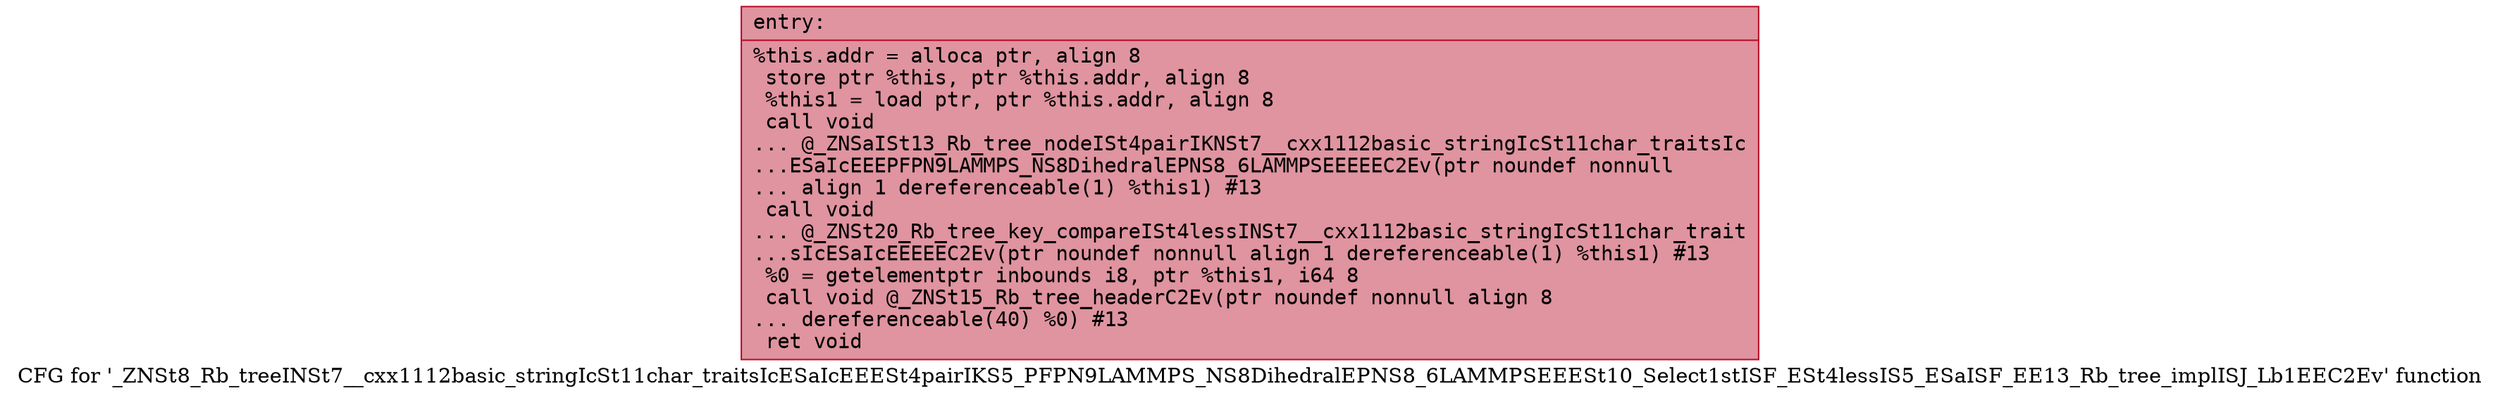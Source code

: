 digraph "CFG for '_ZNSt8_Rb_treeINSt7__cxx1112basic_stringIcSt11char_traitsIcESaIcEEESt4pairIKS5_PFPN9LAMMPS_NS8DihedralEPNS8_6LAMMPSEEESt10_Select1stISF_ESt4lessIS5_ESaISF_EE13_Rb_tree_implISJ_Lb1EEC2Ev' function" {
	label="CFG for '_ZNSt8_Rb_treeINSt7__cxx1112basic_stringIcSt11char_traitsIcESaIcEEESt4pairIKS5_PFPN9LAMMPS_NS8DihedralEPNS8_6LAMMPSEEESt10_Select1stISF_ESt4lessIS5_ESaISF_EE13_Rb_tree_implISJ_Lb1EEC2Ev' function";

	Node0x563a5e1589f0 [shape=record,color="#b70d28ff", style=filled, fillcolor="#b70d2870" fontname="Courier",label="{entry:\l|  %this.addr = alloca ptr, align 8\l  store ptr %this, ptr %this.addr, align 8\l  %this1 = load ptr, ptr %this.addr, align 8\l  call void\l... @_ZNSaISt13_Rb_tree_nodeISt4pairIKNSt7__cxx1112basic_stringIcSt11char_traitsIc\l...ESaIcEEEPFPN9LAMMPS_NS8DihedralEPNS8_6LAMMPSEEEEEC2Ev(ptr noundef nonnull\l... align 1 dereferenceable(1) %this1) #13\l  call void\l... @_ZNSt20_Rb_tree_key_compareISt4lessINSt7__cxx1112basic_stringIcSt11char_trait\l...sIcESaIcEEEEEC2Ev(ptr noundef nonnull align 1 dereferenceable(1) %this1) #13\l  %0 = getelementptr inbounds i8, ptr %this1, i64 8\l  call void @_ZNSt15_Rb_tree_headerC2Ev(ptr noundef nonnull align 8\l... dereferenceable(40) %0) #13\l  ret void\l}"];
}
